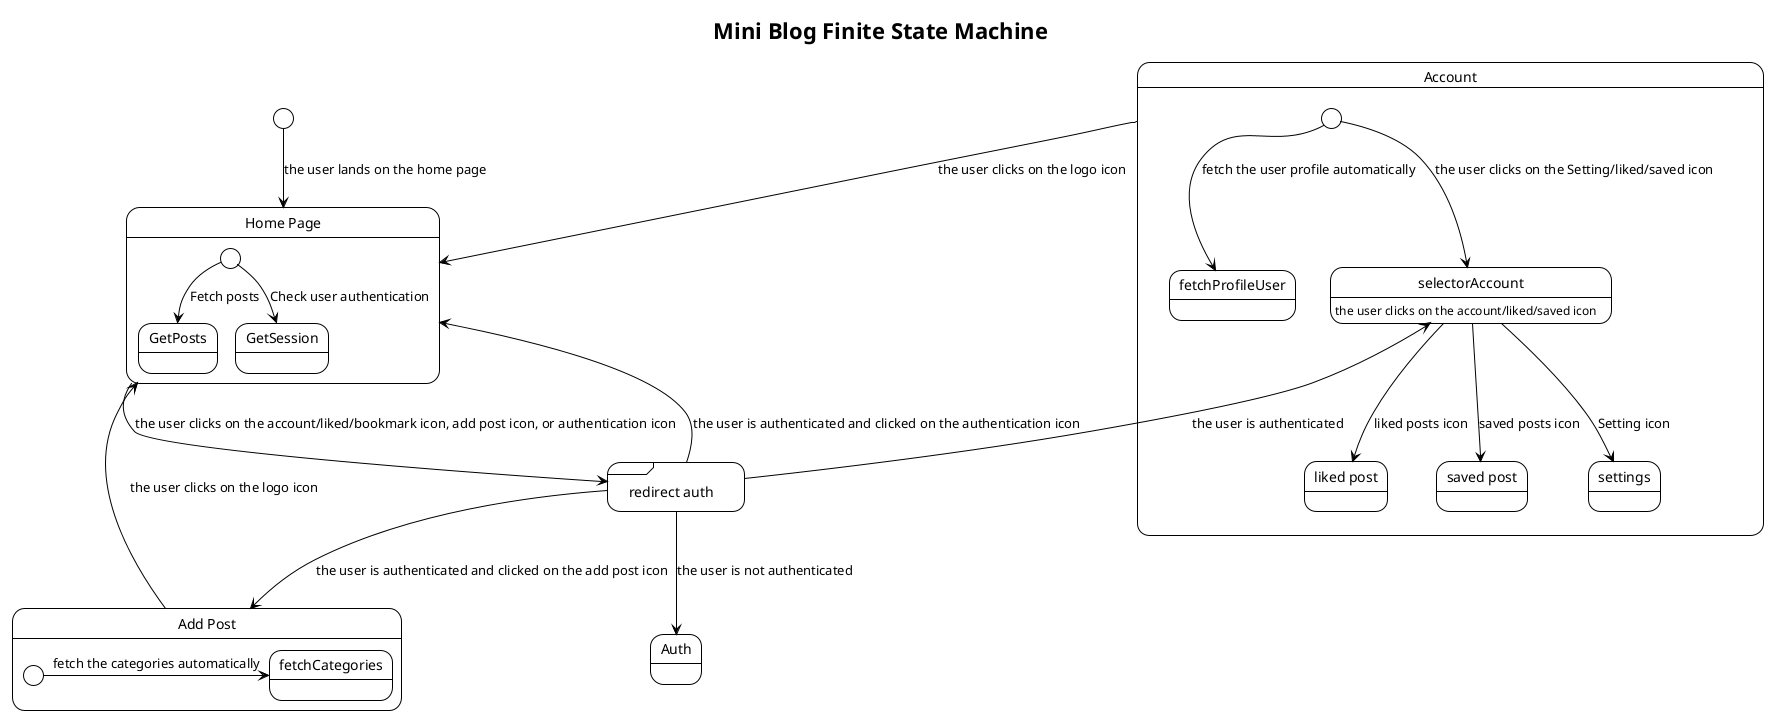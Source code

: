 @startuml

!theme plain
title Mini Blog Finite State Machine

[*] --> HomePage : the user lands on the home page

state "Home Page" as HomePage {
  [*] --> GetPosts : Fetch posts
  [*] --> GetSession : Check user authentication
}

state "GetPosts" as GetPosts
state "GetSession" as GetSession

state "Account" as Account {
    [*] --> fetchProfileUser : fetch the user profile automatically
    [*] --> selectorAccount : the user clicks on the Setting/liked/saved icon
    state "liked post" as LikedPost
    state "saved post" as SavedPost
    state "settings" as Settings
}

state "Add Post" as AddPost {
    [*] -> fetchCategories : fetch the categories automatically
}

state "Auth" as Auth


state selectorAccount <<choice>>
selectorAccount: the user clicks on the account/liked/saved icon
selectorAccount --> Settings :  Setting icon
selectorAccount --> LikedPost : liked posts icon
selectorAccount --> SavedPost : saved posts icon

state "redirect auth" as redirectAuth <<sdlreceive>>
redirectAuth: the user is redirected to the auth page if not authenticated
redirectAuth --> Auth : the user is not authenticated
redirectAuth --> selectorAccount : the user is authenticated
redirectAuth --> AddPost : the user is authenticated and clicked on the add post icon
redirectAuth --> HomePage : the user is authenticated and clicked on the authentication icon

HomePage --> redirectAuth : the user clicks on the account/liked/bookmark icon, add post icon, or authentication icon
AddPost --> HomePage : the user clicks on the logo icon
Account --> HomePage : the user clicks on the logo icon
@enduml
